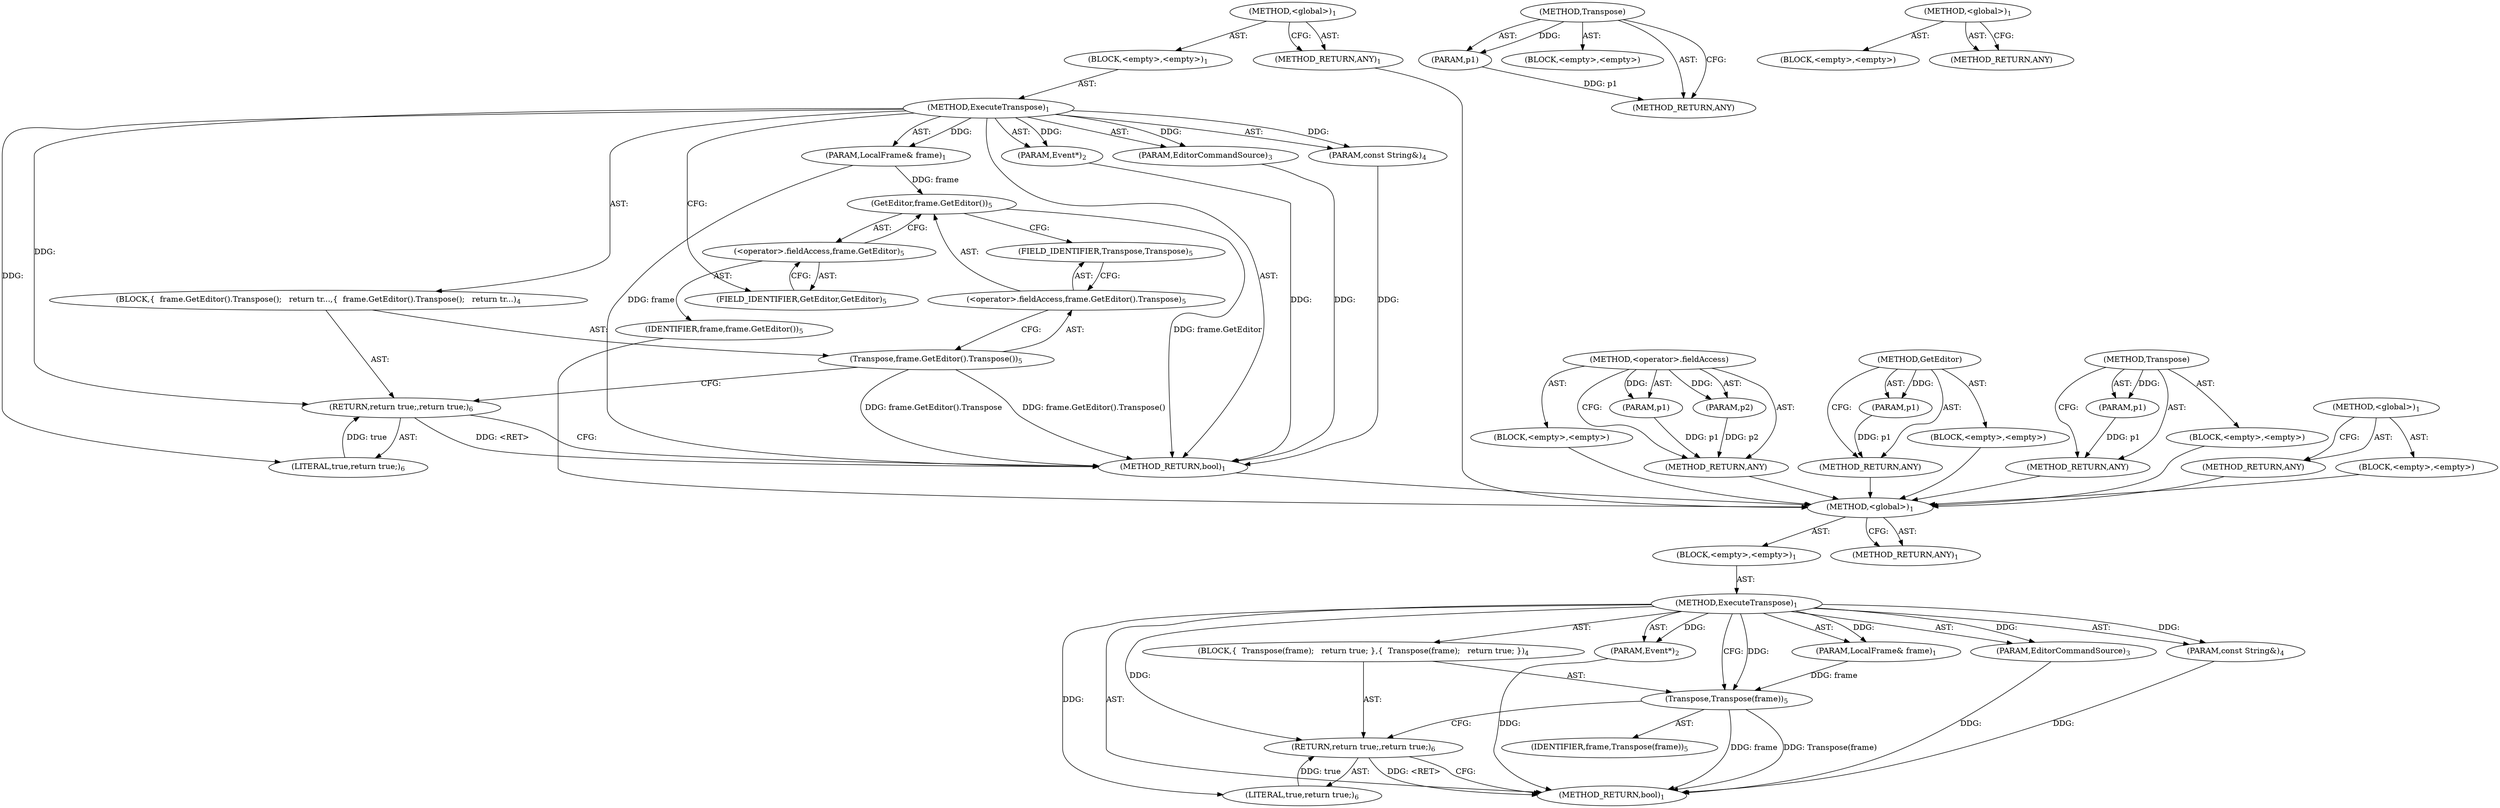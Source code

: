 digraph "&lt;global&gt;" {
vulnerable_6 [label=<(METHOD,&lt;global&gt;)<SUB>1</SUB>>];
vulnerable_7 [label=<(BLOCK,&lt;empty&gt;,&lt;empty&gt;)<SUB>1</SUB>>];
vulnerable_8 [label=<(METHOD,ExecuteTranspose)<SUB>1</SUB>>];
vulnerable_9 [label=<(PARAM,LocalFrame&amp; frame)<SUB>1</SUB>>];
vulnerable_10 [label=<(PARAM,Event*)<SUB>2</SUB>>];
vulnerable_11 [label=<(PARAM,EditorCommandSource)<SUB>3</SUB>>];
vulnerable_12 [label=<(PARAM,const String&amp;)<SUB>4</SUB>>];
vulnerable_13 [label=<(BLOCK,{
  frame.GetEditor().Transpose();
   return tr...,{
  frame.GetEditor().Transpose();
   return tr...)<SUB>4</SUB>>];
vulnerable_14 [label=<(Transpose,frame.GetEditor().Transpose())<SUB>5</SUB>>];
vulnerable_15 [label=<(&lt;operator&gt;.fieldAccess,frame.GetEditor().Transpose)<SUB>5</SUB>>];
vulnerable_16 [label=<(GetEditor,frame.GetEditor())<SUB>5</SUB>>];
vulnerable_17 [label=<(&lt;operator&gt;.fieldAccess,frame.GetEditor)<SUB>5</SUB>>];
vulnerable_18 [label=<(IDENTIFIER,frame,frame.GetEditor())<SUB>5</SUB>>];
vulnerable_19 [label=<(FIELD_IDENTIFIER,GetEditor,GetEditor)<SUB>5</SUB>>];
vulnerable_20 [label=<(FIELD_IDENTIFIER,Transpose,Transpose)<SUB>5</SUB>>];
vulnerable_21 [label=<(RETURN,return true;,return true;)<SUB>6</SUB>>];
vulnerable_22 [label=<(LITERAL,true,return true;)<SUB>6</SUB>>];
vulnerable_23 [label=<(METHOD_RETURN,bool)<SUB>1</SUB>>];
vulnerable_25 [label=<(METHOD_RETURN,ANY)<SUB>1</SUB>>];
vulnerable_52 [label=<(METHOD,&lt;operator&gt;.fieldAccess)>];
vulnerable_53 [label=<(PARAM,p1)>];
vulnerable_54 [label=<(PARAM,p2)>];
vulnerable_55 [label=<(BLOCK,&lt;empty&gt;,&lt;empty&gt;)>];
vulnerable_56 [label=<(METHOD_RETURN,ANY)>];
vulnerable_57 [label=<(METHOD,GetEditor)>];
vulnerable_58 [label=<(PARAM,p1)>];
vulnerable_59 [label=<(BLOCK,&lt;empty&gt;,&lt;empty&gt;)>];
vulnerable_60 [label=<(METHOD_RETURN,ANY)>];
vulnerable_48 [label=<(METHOD,Transpose)>];
vulnerable_49 [label=<(PARAM,p1)>];
vulnerable_50 [label=<(BLOCK,&lt;empty&gt;,&lt;empty&gt;)>];
vulnerable_51 [label=<(METHOD_RETURN,ANY)>];
vulnerable_42 [label=<(METHOD,&lt;global&gt;)<SUB>1</SUB>>];
vulnerable_43 [label=<(BLOCK,&lt;empty&gt;,&lt;empty&gt;)>];
vulnerable_44 [label=<(METHOD_RETURN,ANY)>];
fixed_6 [label=<(METHOD,&lt;global&gt;)<SUB>1</SUB>>];
fixed_7 [label=<(BLOCK,&lt;empty&gt;,&lt;empty&gt;)<SUB>1</SUB>>];
fixed_8 [label=<(METHOD,ExecuteTranspose)<SUB>1</SUB>>];
fixed_9 [label=<(PARAM,LocalFrame&amp; frame)<SUB>1</SUB>>];
fixed_10 [label=<(PARAM,Event*)<SUB>2</SUB>>];
fixed_11 [label=<(PARAM,EditorCommandSource)<SUB>3</SUB>>];
fixed_12 [label=<(PARAM,const String&amp;)<SUB>4</SUB>>];
fixed_13 [label=<(BLOCK,{
  Transpose(frame);
   return true;
 },{
  Transpose(frame);
   return true;
 })<SUB>4</SUB>>];
fixed_14 [label=<(Transpose,Transpose(frame))<SUB>5</SUB>>];
fixed_15 [label=<(IDENTIFIER,frame,Transpose(frame))<SUB>5</SUB>>];
fixed_16 [label=<(RETURN,return true;,return true;)<SUB>6</SUB>>];
fixed_17 [label=<(LITERAL,true,return true;)<SUB>6</SUB>>];
fixed_18 [label=<(METHOD_RETURN,bool)<SUB>1</SUB>>];
fixed_20 [label=<(METHOD_RETURN,ANY)<SUB>1</SUB>>];
fixed_43 [label=<(METHOD,Transpose)>];
fixed_44 [label=<(PARAM,p1)>];
fixed_45 [label=<(BLOCK,&lt;empty&gt;,&lt;empty&gt;)>];
fixed_46 [label=<(METHOD_RETURN,ANY)>];
fixed_37 [label=<(METHOD,&lt;global&gt;)<SUB>1</SUB>>];
fixed_38 [label=<(BLOCK,&lt;empty&gt;,&lt;empty&gt;)>];
fixed_39 [label=<(METHOD_RETURN,ANY)>];
vulnerable_6 -> vulnerable_7  [key=0, label="AST: "];
vulnerable_6 -> vulnerable_25  [key=0, label="AST: "];
vulnerable_6 -> vulnerable_25  [key=1, label="CFG: "];
vulnerable_7 -> vulnerable_8  [key=0, label="AST: "];
vulnerable_8 -> vulnerable_9  [key=0, label="AST: "];
vulnerable_8 -> vulnerable_9  [key=1, label="DDG: "];
vulnerable_8 -> vulnerable_10  [key=0, label="AST: "];
vulnerable_8 -> vulnerable_10  [key=1, label="DDG: "];
vulnerable_8 -> vulnerable_11  [key=0, label="AST: "];
vulnerable_8 -> vulnerable_11  [key=1, label="DDG: "];
vulnerable_8 -> vulnerable_12  [key=0, label="AST: "];
vulnerable_8 -> vulnerable_12  [key=1, label="DDG: "];
vulnerable_8 -> vulnerable_13  [key=0, label="AST: "];
vulnerable_8 -> vulnerable_23  [key=0, label="AST: "];
vulnerable_8 -> vulnerable_19  [key=0, label="CFG: "];
vulnerable_8 -> vulnerable_21  [key=0, label="DDG: "];
vulnerable_8 -> vulnerable_22  [key=0, label="DDG: "];
vulnerable_9 -> vulnerable_23  [key=0, label="DDG: frame"];
vulnerable_9 -> vulnerable_16  [key=0, label="DDG: frame"];
vulnerable_10 -> vulnerable_23  [key=0, label="DDG: "];
vulnerable_11 -> vulnerable_23  [key=0, label="DDG: "];
vulnerable_12 -> vulnerable_23  [key=0, label="DDG: "];
vulnerable_13 -> vulnerable_14  [key=0, label="AST: "];
vulnerable_13 -> vulnerable_21  [key=0, label="AST: "];
vulnerable_14 -> vulnerable_15  [key=0, label="AST: "];
vulnerable_14 -> vulnerable_21  [key=0, label="CFG: "];
vulnerable_14 -> vulnerable_23  [key=0, label="DDG: frame.GetEditor().Transpose"];
vulnerable_14 -> vulnerable_23  [key=1, label="DDG: frame.GetEditor().Transpose()"];
vulnerable_15 -> vulnerable_16  [key=0, label="AST: "];
vulnerable_15 -> vulnerable_20  [key=0, label="AST: "];
vulnerable_15 -> vulnerable_14  [key=0, label="CFG: "];
vulnerable_16 -> vulnerable_17  [key=0, label="AST: "];
vulnerable_16 -> vulnerable_20  [key=0, label="CFG: "];
vulnerable_16 -> vulnerable_23  [key=0, label="DDG: frame.GetEditor"];
vulnerable_17 -> vulnerable_18  [key=0, label="AST: "];
vulnerable_17 -> vulnerable_19  [key=0, label="AST: "];
vulnerable_17 -> vulnerable_16  [key=0, label="CFG: "];
vulnerable_18 -> fixed_6  [key=0];
vulnerable_19 -> vulnerable_17  [key=0, label="CFG: "];
vulnerable_20 -> vulnerable_15  [key=0, label="CFG: "];
vulnerable_21 -> vulnerable_22  [key=0, label="AST: "];
vulnerable_21 -> vulnerable_23  [key=0, label="CFG: "];
vulnerable_21 -> vulnerable_23  [key=1, label="DDG: &lt;RET&gt;"];
vulnerable_22 -> vulnerable_21  [key=0, label="DDG: true"];
vulnerable_23 -> fixed_6  [key=0];
vulnerable_25 -> fixed_6  [key=0];
vulnerable_52 -> vulnerable_53  [key=0, label="AST: "];
vulnerable_52 -> vulnerable_53  [key=1, label="DDG: "];
vulnerable_52 -> vulnerable_55  [key=0, label="AST: "];
vulnerable_52 -> vulnerable_54  [key=0, label="AST: "];
vulnerable_52 -> vulnerable_54  [key=1, label="DDG: "];
vulnerable_52 -> vulnerable_56  [key=0, label="AST: "];
vulnerable_52 -> vulnerable_56  [key=1, label="CFG: "];
vulnerable_53 -> vulnerable_56  [key=0, label="DDG: p1"];
vulnerable_54 -> vulnerable_56  [key=0, label="DDG: p2"];
vulnerable_55 -> fixed_6  [key=0];
vulnerable_56 -> fixed_6  [key=0];
vulnerable_57 -> vulnerable_58  [key=0, label="AST: "];
vulnerable_57 -> vulnerable_58  [key=1, label="DDG: "];
vulnerable_57 -> vulnerable_59  [key=0, label="AST: "];
vulnerable_57 -> vulnerable_60  [key=0, label="AST: "];
vulnerable_57 -> vulnerable_60  [key=1, label="CFG: "];
vulnerable_58 -> vulnerable_60  [key=0, label="DDG: p1"];
vulnerable_59 -> fixed_6  [key=0];
vulnerable_60 -> fixed_6  [key=0];
vulnerable_48 -> vulnerable_49  [key=0, label="AST: "];
vulnerable_48 -> vulnerable_49  [key=1, label="DDG: "];
vulnerable_48 -> vulnerable_50  [key=0, label="AST: "];
vulnerable_48 -> vulnerable_51  [key=0, label="AST: "];
vulnerable_48 -> vulnerable_51  [key=1, label="CFG: "];
vulnerable_49 -> vulnerable_51  [key=0, label="DDG: p1"];
vulnerable_50 -> fixed_6  [key=0];
vulnerable_51 -> fixed_6  [key=0];
vulnerable_42 -> vulnerable_43  [key=0, label="AST: "];
vulnerable_42 -> vulnerable_44  [key=0, label="AST: "];
vulnerable_42 -> vulnerable_44  [key=1, label="CFG: "];
vulnerable_43 -> fixed_6  [key=0];
vulnerable_44 -> fixed_6  [key=0];
fixed_6 -> fixed_7  [key=0, label="AST: "];
fixed_6 -> fixed_20  [key=0, label="AST: "];
fixed_6 -> fixed_20  [key=1, label="CFG: "];
fixed_7 -> fixed_8  [key=0, label="AST: "];
fixed_8 -> fixed_9  [key=0, label="AST: "];
fixed_8 -> fixed_9  [key=1, label="DDG: "];
fixed_8 -> fixed_10  [key=0, label="AST: "];
fixed_8 -> fixed_10  [key=1, label="DDG: "];
fixed_8 -> fixed_11  [key=0, label="AST: "];
fixed_8 -> fixed_11  [key=1, label="DDG: "];
fixed_8 -> fixed_12  [key=0, label="AST: "];
fixed_8 -> fixed_12  [key=1, label="DDG: "];
fixed_8 -> fixed_13  [key=0, label="AST: "];
fixed_8 -> fixed_18  [key=0, label="AST: "];
fixed_8 -> fixed_14  [key=0, label="CFG: "];
fixed_8 -> fixed_14  [key=1, label="DDG: "];
fixed_8 -> fixed_16  [key=0, label="DDG: "];
fixed_8 -> fixed_17  [key=0, label="DDG: "];
fixed_9 -> fixed_14  [key=0, label="DDG: frame"];
fixed_10 -> fixed_18  [key=0, label="DDG: "];
fixed_11 -> fixed_18  [key=0, label="DDG: "];
fixed_12 -> fixed_18  [key=0, label="DDG: "];
fixed_13 -> fixed_14  [key=0, label="AST: "];
fixed_13 -> fixed_16  [key=0, label="AST: "];
fixed_14 -> fixed_15  [key=0, label="AST: "];
fixed_14 -> fixed_16  [key=0, label="CFG: "];
fixed_14 -> fixed_18  [key=0, label="DDG: frame"];
fixed_14 -> fixed_18  [key=1, label="DDG: Transpose(frame)"];
fixed_16 -> fixed_17  [key=0, label="AST: "];
fixed_16 -> fixed_18  [key=0, label="CFG: "];
fixed_16 -> fixed_18  [key=1, label="DDG: &lt;RET&gt;"];
fixed_17 -> fixed_16  [key=0, label="DDG: true"];
fixed_43 -> fixed_44  [key=0, label="AST: "];
fixed_43 -> fixed_44  [key=1, label="DDG: "];
fixed_43 -> fixed_45  [key=0, label="AST: "];
fixed_43 -> fixed_46  [key=0, label="AST: "];
fixed_43 -> fixed_46  [key=1, label="CFG: "];
fixed_44 -> fixed_46  [key=0, label="DDG: p1"];
fixed_37 -> fixed_38  [key=0, label="AST: "];
fixed_37 -> fixed_39  [key=0, label="AST: "];
fixed_37 -> fixed_39  [key=1, label="CFG: "];
}
